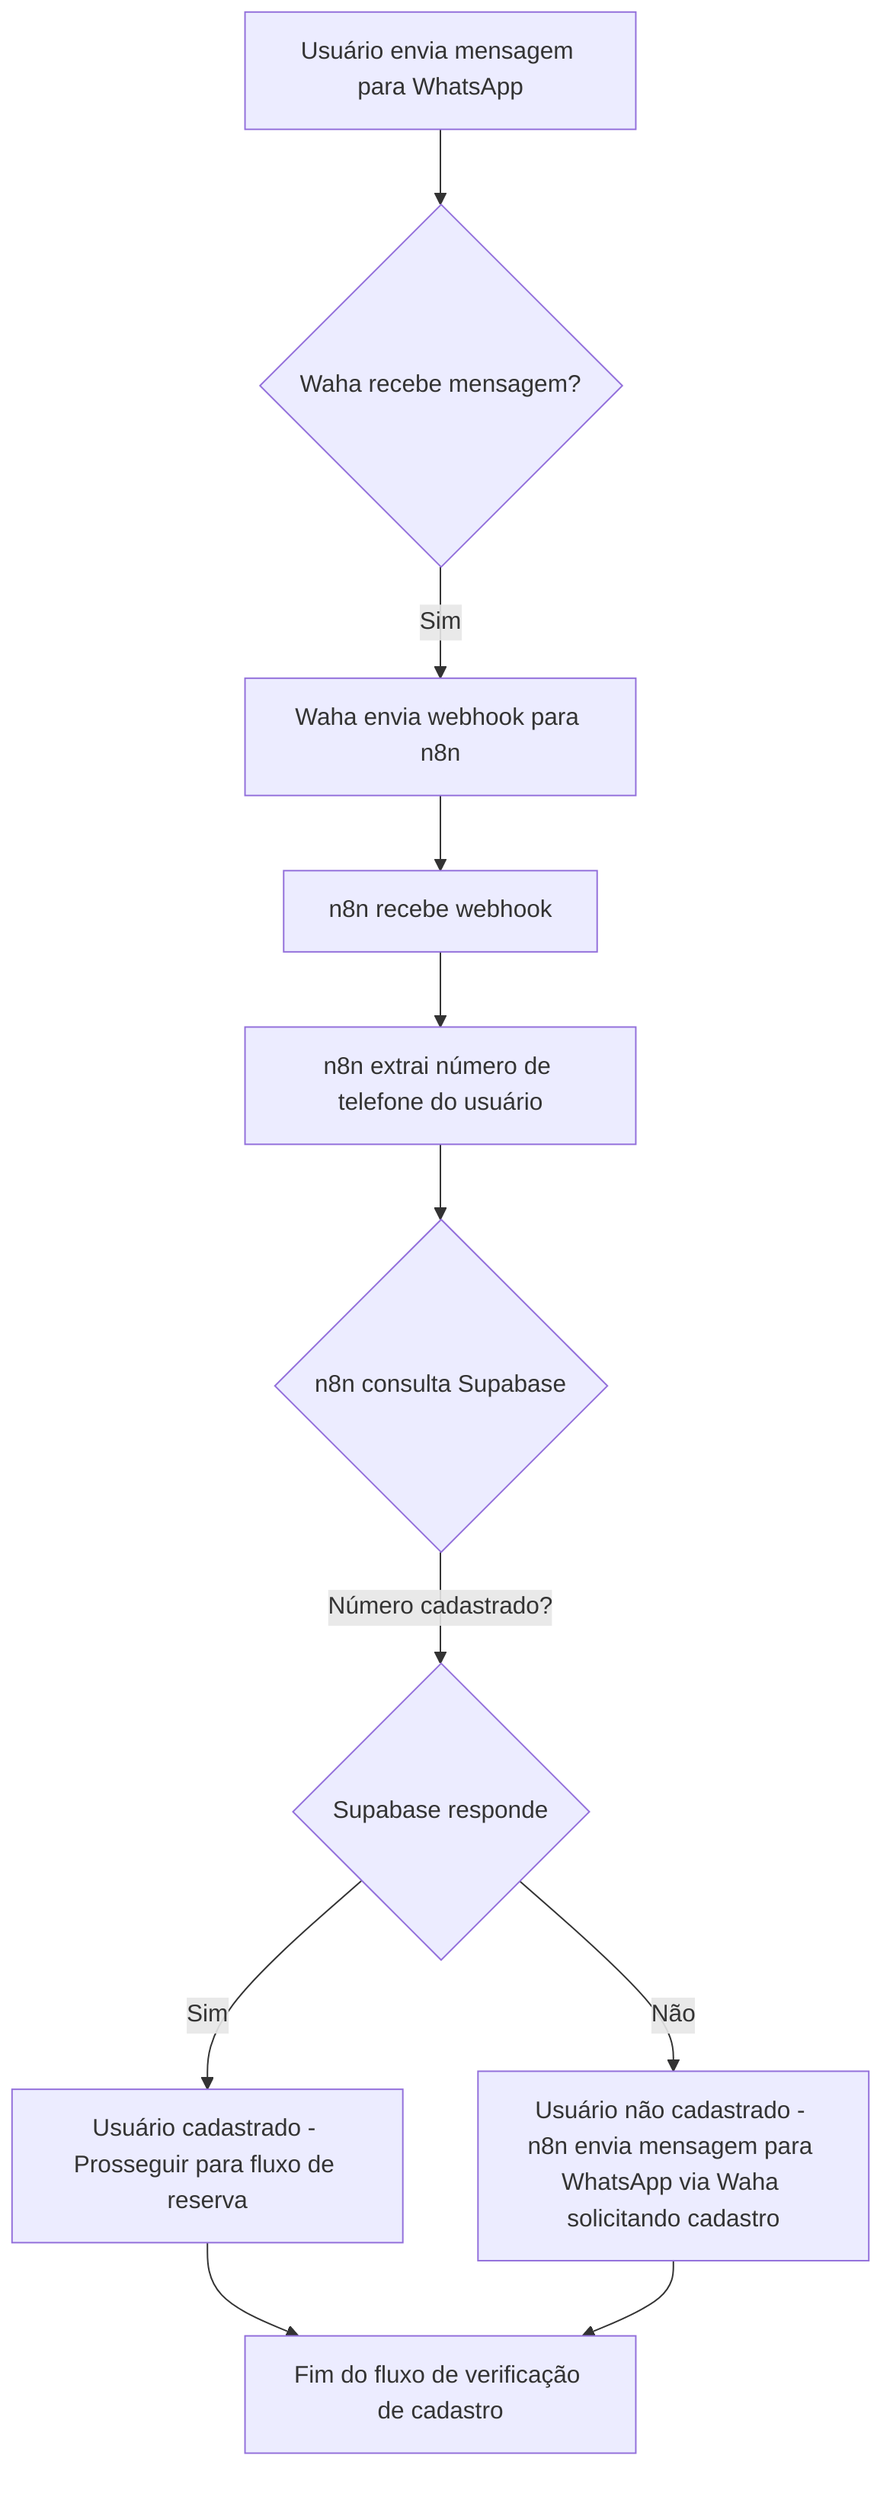 graph TD
    A[Usuário envia mensagem para WhatsApp] --> B{Waha recebe mensagem?}
    B -- Sim --> C[Waha envia webhook para n8n]
    C --> D[n8n recebe webhook]
    D --> E[n8n extrai número de telefone do usuário]
    E --> F{n8n consulta Supabase}
    F -- Número cadastrado? --> G{Supabase responde}
    G -- Sim --> H[Usuário cadastrado - Prosseguir para fluxo de reserva]
    G -- Não --> I[Usuário não cadastrado - n8n envia mensagem para WhatsApp via Waha solicitando cadastro]
    H --> J[Fim do fluxo de verificação de cadastro]
    I --> J
